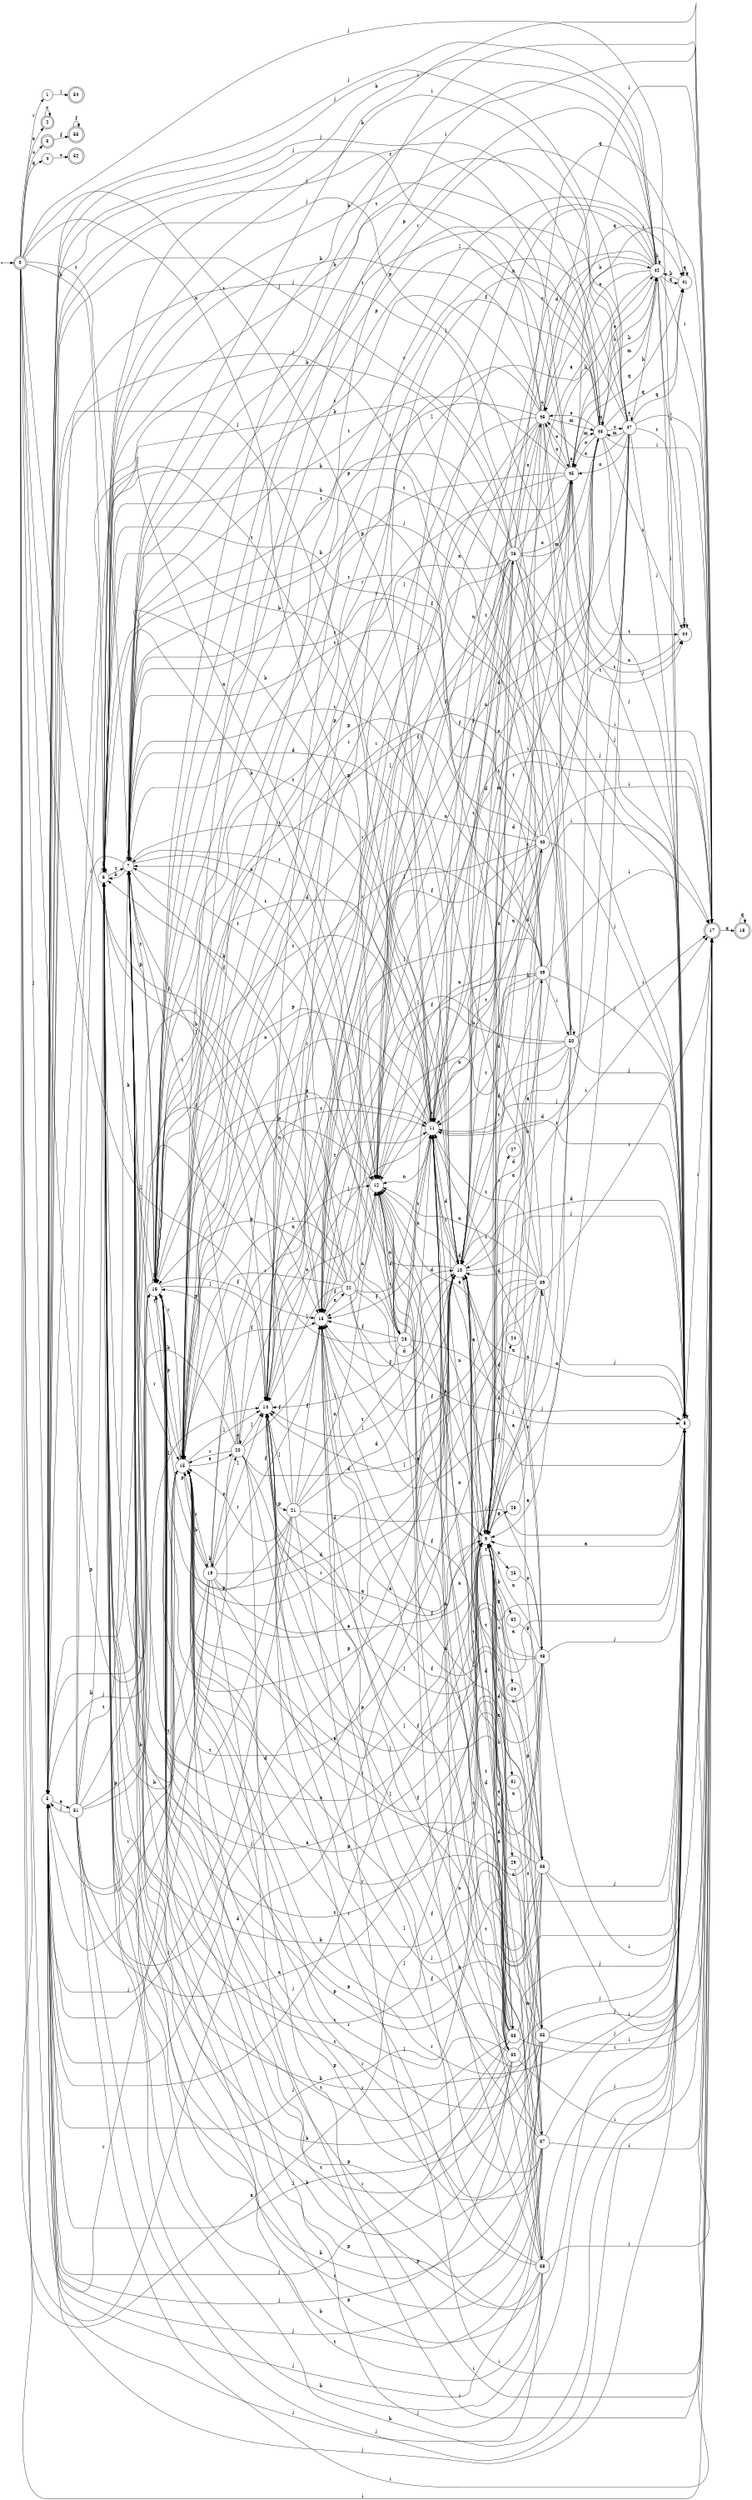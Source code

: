 digraph finite_state_machine {
rankdir=LR;
size="20,20";
node [shape = point]; "dummy0"
node [shape = doublecircle]; "0";"dummy0" -> "0";
node [shape = circle]; "1";
node [shape = doublecircle]; "2";node [shape = doublecircle]; "3";node [shape = circle]; "4";
node [shape = circle]; "5";
node [shape = circle]; "6";
node [shape = circle]; "7";
node [shape = circle]; "8";
node [shape = circle]; "9";
node [shape = circle]; "10";
node [shape = circle]; "11";
node [shape = circle]; "12";
node [shape = circle]; "13";
node [shape = circle]; "14";
node [shape = circle]; "15";
node [shape = circle]; "16";
node [shape = doublecircle]; "17";node [shape = doublecircle]; "18";node [shape = circle]; "19";
node [shape = circle]; "20";
node [shape = circle]; "21";
node [shape = circle]; "22";
node [shape = circle]; "23";
node [shape = circle]; "24";
node [shape = circle]; "25";
node [shape = circle]; "26";
node [shape = circle]; "27";
node [shape = circle]; "28";
node [shape = circle]; "29";
node [shape = circle]; "30";
node [shape = circle]; "31";
node [shape = circle]; "32";
node [shape = circle]; "33";
node [shape = circle]; "34";
node [shape = circle]; "35";
node [shape = circle]; "36";
node [shape = circle]; "37";
node [shape = circle]; "38";
node [shape = circle]; "39";
node [shape = circle]; "40";
node [shape = circle]; "41";
node [shape = circle]; "42";
node [shape = circle]; "43";
node [shape = circle]; "44";
node [shape = circle]; "45";
node [shape = circle]; "46";
node [shape = circle]; "47";
node [shape = circle]; "48";
node [shape = circle]; "49";
node [shape = circle]; "50";
node [shape = circle]; "51";
node [shape = doublecircle]; "52";node [shape = doublecircle]; "53";node [shape = doublecircle]; "54";"0" -> "1" [label = "r"];
 "0" -> "15" [label = "r"];
 "0" -> "2" [label = "e"];
 "0" -> "3" [label = "c"];
 "0" -> "4" [label = "q"];
 "0" -> "8" [label = "j"];
 "0" -> "5" [label = "j"];
 "0" -> "6" [label = "b"];
 "0" -> "11" [label = "t"];
 "0" -> "7" [label = "t"];
 "0" -> "9" [label = "a"];
 "0" -> "10" [label = "d"];
 "0" -> "12" [label = "n"];
 "0" -> "13" [label = "f"];
 "0" -> "14" [label = "l"];
 "0" -> "16" [label = "p"];
 "0" -> "17" [label = "i"];
 "17" -> "18" [label = "q"];
 "18" -> "18" [label = "q"];
 "16" -> "16" [label = "p"];
 "16" -> "8" [label = "j"];
 "16" -> "5" [label = "j"];
 "16" -> "6" [label = "b"];
 "16" -> "11" [label = "t"];
 "16" -> "7" [label = "t"];
 "16" -> "9" [label = "a"];
 "16" -> "10" [label = "d"];
 "16" -> "12" [label = "n"];
 "16" -> "13" [label = "f"];
 "16" -> "14" [label = "l"];
 "16" -> "15" [label = "r"];
 "16" -> "17" [label = "i"];
 "15" -> "15" [label = "r"];
 "15" -> "19" [label = "b"];
 "15" -> "6" [label = "b"];
 "15" -> "20" [label = "e"];
 "15" -> "8" [label = "j"];
 "15" -> "5" [label = "j"];
 "15" -> "11" [label = "t"];
 "15" -> "7" [label = "t"];
 "15" -> "9" [label = "a"];
 "15" -> "10" [label = "d"];
 "15" -> "12" [label = "n"];
 "15" -> "13" [label = "f"];
 "15" -> "14" [label = "l"];
 "15" -> "16" [label = "p"];
 "15" -> "17" [label = "i"];
 "20" -> "20" [label = "e"];
 "20" -> "15" [label = "r"];
 "20" -> "8" [label = "j"];
 "20" -> "5" [label = "j"];
 "20" -> "6" [label = "b"];
 "20" -> "11" [label = "t"];
 "20" -> "7" [label = "t"];
 "20" -> "9" [label = "a"];
 "20" -> "10" [label = "d"];
 "20" -> "12" [label = "n"];
 "20" -> "13" [label = "f"];
 "20" -> "14" [label = "l"];
 "20" -> "16" [label = "p"];
 "20" -> "17" [label = "i"];
 "19" -> "19" [label = "b"];
 "19" -> "6" [label = "b"];
 "19" -> "15" [label = "r"];
 "19" -> "20" [label = "e"];
 "19" -> "8" [label = "j"];
 "19" -> "5" [label = "j"];
 "19" -> "11" [label = "t"];
 "19" -> "7" [label = "t"];
 "19" -> "9" [label = "a"];
 "19" -> "10" [label = "d"];
 "19" -> "12" [label = "n"];
 "19" -> "13" [label = "f"];
 "19" -> "14" [label = "l"];
 "19" -> "16" [label = "p"];
 "19" -> "17" [label = "i"];
 "14" -> "21" [label = "p"];
 "21" -> "14" [label = "l"];
 "21" -> "8" [label = "j"];
 "21" -> "5" [label = "j"];
 "21" -> "6" [label = "b"];
 "21" -> "11" [label = "t"];
 "21" -> "7" [label = "t"];
 "21" -> "9" [label = "a"];
 "21" -> "10" [label = "d"];
 "21" -> "12" [label = "n"];
 "21" -> "13" [label = "f"];
 "21" -> "15" [label = "r"];
 "21" -> "16" [label = "p"];
 "21" -> "17" [label = "i"];
 "13" -> "22" [label = "a"];
 "22" -> "13" [label = "f"];
 "22" -> "8" [label = "j"];
 "22" -> "5" [label = "j"];
 "22" -> "6" [label = "b"];
 "22" -> "11" [label = "t"];
 "22" -> "7" [label = "t"];
 "22" -> "9" [label = "a"];
 "22" -> "10" [label = "d"];
 "22" -> "12" [label = "n"];
 "22" -> "14" [label = "l"];
 "22" -> "15" [label = "r"];
 "22" -> "16" [label = "p"];
 "22" -> "17" [label = "i"];
 "12" -> "23" [label = "c"];
 "23" -> "12" [label = "n"];
 "23" -> "8" [label = "j"];
 "23" -> "5" [label = "j"];
 "23" -> "6" [label = "b"];
 "23" -> "11" [label = "t"];
 "23" -> "7" [label = "t"];
 "23" -> "9" [label = "a"];
 "23" -> "10" [label = "d"];
 "23" -> "13" [label = "f"];
 "23" -> "14" [label = "l"];
 "23" -> "15" [label = "r"];
 "23" -> "16" [label = "p"];
 "23" -> "17" [label = "i"];
 "11" -> "11" [label = "t"];
 "11" -> "7" [label = "t"];
 "11" -> "10" [label = "d"];
 "11" -> "8" [label = "j"];
 "11" -> "5" [label = "j"];
 "11" -> "6" [label = "b"];
 "11" -> "9" [label = "a"];
 "11" -> "12" [label = "n"];
 "11" -> "13" [label = "f"];
 "11" -> "14" [label = "l"];
 "11" -> "15" [label = "r"];
 "11" -> "16" [label = "p"];
 "11" -> "17" [label = "i"];
 "10" -> "10" [label = "d"];
 "10" -> "11" [label = "t"];
 "10" -> "7" [label = "t"];
 "10" -> "8" [label = "j"];
 "10" -> "5" [label = "j"];
 "10" -> "6" [label = "b"];
 "10" -> "9" [label = "a"];
 "10" -> "12" [label = "n"];
 "10" -> "13" [label = "f"];
 "10" -> "14" [label = "l"];
 "10" -> "15" [label = "r"];
 "10" -> "16" [label = "p"];
 "10" -> "17" [label = "i"];
 "9" -> "24" [label = "l"];
 "9" -> "25" [label = "n"];
 "9" -> "26" [label = "m"];
 "9" -> "27" [label = "s"];
 "9" -> "34" [label = "g"];
 "9" -> "28" [label = "g"];
 "9" -> "29" [label = "r"];
 "9" -> "30" [label = "e"];
 "9" -> "31" [label = "c"];
 "9" -> "32" [label = "b"];
 "9" -> "33" [label = "k"];
 "34" -> "35" [label = "p"];
 "35" -> "9" [label = "a"];
 "35" -> "8" [label = "j"];
 "35" -> "5" [label = "j"];
 "35" -> "6" [label = "b"];
 "35" -> "11" [label = "t"];
 "35" -> "7" [label = "t"];
 "35" -> "10" [label = "d"];
 "35" -> "12" [label = "n"];
 "35" -> "13" [label = "f"];
 "35" -> "14" [label = "l"];
 "35" -> "15" [label = "r"];
 "35" -> "16" [label = "p"];
 "35" -> "17" [label = "i"];
 "33" -> "9" [label = "a"];
 "33" -> "8" [label = "j"];
 "33" -> "5" [label = "j"];
 "33" -> "6" [label = "b"];
 "33" -> "11" [label = "t"];
 "33" -> "7" [label = "t"];
 "33" -> "10" [label = "d"];
 "33" -> "12" [label = "n"];
 "33" -> "13" [label = "f"];
 "33" -> "14" [label = "l"];
 "33" -> "15" [label = "r"];
 "33" -> "16" [label = "p"];
 "33" -> "17" [label = "i"];
 "32" -> "36" [label = "g"];
 "36" -> "9" [label = "a"];
 "36" -> "8" [label = "j"];
 "36" -> "5" [label = "j"];
 "36" -> "6" [label = "b"];
 "36" -> "11" [label = "t"];
 "36" -> "7" [label = "t"];
 "36" -> "10" [label = "d"];
 "36" -> "12" [label = "n"];
 "36" -> "13" [label = "f"];
 "36" -> "14" [label = "l"];
 "36" -> "15" [label = "r"];
 "36" -> "16" [label = "p"];
 "36" -> "17" [label = "i"];
 "31" -> "37" [label = "s"];
 "37" -> "9" [label = "a"];
 "37" -> "8" [label = "j"];
 "37" -> "5" [label = "j"];
 "37" -> "6" [label = "b"];
 "37" -> "11" [label = "t"];
 "37" -> "7" [label = "t"];
 "37" -> "10" [label = "d"];
 "37" -> "12" [label = "n"];
 "37" -> "13" [label = "f"];
 "37" -> "14" [label = "l"];
 "37" -> "15" [label = "r"];
 "37" -> "16" [label = "p"];
 "37" -> "17" [label = "i"];
 "30" -> "9" [label = "a"];
 "30" -> "8" [label = "j"];
 "30" -> "5" [label = "j"];
 "30" -> "6" [label = "b"];
 "30" -> "11" [label = "t"];
 "30" -> "7" [label = "t"];
 "30" -> "10" [label = "d"];
 "30" -> "12" [label = "n"];
 "30" -> "13" [label = "f"];
 "30" -> "14" [label = "l"];
 "30" -> "15" [label = "r"];
 "30" -> "16" [label = "p"];
 "30" -> "17" [label = "i"];
 "29" -> "38" [label = "m"];
 "38" -> "9" [label = "a"];
 "38" -> "8" [label = "j"];
 "38" -> "5" [label = "j"];
 "38" -> "6" [label = "b"];
 "38" -> "11" [label = "t"];
 "38" -> "7" [label = "t"];
 "38" -> "10" [label = "d"];
 "38" -> "12" [label = "n"];
 "38" -> "13" [label = "f"];
 "38" -> "14" [label = "l"];
 "38" -> "15" [label = "r"];
 "38" -> "16" [label = "p"];
 "38" -> "17" [label = "i"];
 "28" -> "39" [label = "e"];
 "39" -> "9" [label = "a"];
 "39" -> "8" [label = "j"];
 "39" -> "5" [label = "j"];
 "39" -> "6" [label = "b"];
 "39" -> "11" [label = "t"];
 "39" -> "7" [label = "t"];
 "39" -> "10" [label = "d"];
 "39" -> "12" [label = "n"];
 "39" -> "13" [label = "f"];
 "39" -> "14" [label = "l"];
 "39" -> "15" [label = "r"];
 "39" -> "16" [label = "p"];
 "39" -> "17" [label = "i"];
 "27" -> "40" [label = "k"];
 "40" -> "9" [label = "a"];
 "40" -> "8" [label = "j"];
 "40" -> "5" [label = "j"];
 "40" -> "6" [label = "b"];
 "40" -> "11" [label = "t"];
 "40" -> "7" [label = "t"];
 "40" -> "10" [label = "d"];
 "40" -> "12" [label = "n"];
 "40" -> "13" [label = "f"];
 "40" -> "14" [label = "l"];
 "40" -> "15" [label = "r"];
 "40" -> "16" [label = "p"];
 "40" -> "17" [label = "i"];
 "26" -> "41" [label = "q"];
 "26" -> "42" [label = "k"];
 "26" -> "43" [label = "m"];
 "26" -> "11" [label = "t"];
 "26" -> "44" [label = "t"];
 "26" -> "7" [label = "t"];
 "26" -> "45" [label = "o"];
 "26" -> "46" [label = "o"];
 "26" -> "9" [label = "a"];
 "26" -> "8" [label = "j"];
 "26" -> "5" [label = "j"];
 "26" -> "6" [label = "b"];
 "26" -> "10" [label = "d"];
 "26" -> "12" [label = "n"];
 "26" -> "13" [label = "f"];
 "26" -> "14" [label = "l"];
 "26" -> "15" [label = "r"];
 "26" -> "16" [label = "p"];
 "26" -> "17" [label = "i"];
 "46" -> "45" [label = "o"];
 "46" -> "46" [label = "o"];
 "46" -> "41" [label = "q"];
 "46" -> "42" [label = "k"];
 "46" -> "43" [label = "m"];
 "46" -> "11" [label = "t"];
 "46" -> "44" [label = "t"];
 "46" -> "7" [label = "t"];
 "46" -> "9" [label = "a"];
 "46" -> "8" [label = "j"];
 "46" -> "5" [label = "j"];
 "46" -> "6" [label = "b"];
 "46" -> "10" [label = "d"];
 "46" -> "12" [label = "n"];
 "46" -> "13" [label = "f"];
 "46" -> "14" [label = "l"];
 "46" -> "15" [label = "r"];
 "46" -> "16" [label = "p"];
 "46" -> "17" [label = "i"];
 "45" -> "45" [label = "o"];
 "45" -> "46" [label = "o"];
 "45" -> "11" [label = "t"];
 "45" -> "44" [label = "t"];
 "45" -> "7" [label = "t"];
 "45" -> "41" [label = "q"];
 "45" -> "42" [label = "k"];
 "45" -> "43" [label = "m"];
 "45" -> "9" [label = "a"];
 "45" -> "8" [label = "j"];
 "45" -> "5" [label = "j"];
 "45" -> "6" [label = "b"];
 "45" -> "10" [label = "d"];
 "45" -> "12" [label = "n"];
 "45" -> "13" [label = "f"];
 "45" -> "14" [label = "l"];
 "45" -> "15" [label = "r"];
 "45" -> "16" [label = "p"];
 "45" -> "17" [label = "i"];
 "44" -> "44" [label = "t"];
 "44" -> "45" [label = "o"];
 "43" -> "43" [label = "m"];
 "43" -> "47" [label = "c"];
 "43" -> "41" [label = "q"];
 "43" -> "42" [label = "k"];
 "43" -> "11" [label = "t"];
 "43" -> "44" [label = "t"];
 "43" -> "7" [label = "t"];
 "43" -> "45" [label = "o"];
 "43" -> "46" [label = "o"];
 "43" -> "9" [label = "a"];
 "43" -> "8" [label = "j"];
 "43" -> "5" [label = "j"];
 "43" -> "6" [label = "b"];
 "43" -> "10" [label = "d"];
 "43" -> "12" [label = "n"];
 "43" -> "13" [label = "f"];
 "43" -> "14" [label = "l"];
 "43" -> "15" [label = "r"];
 "43" -> "16" [label = "p"];
 "43" -> "17" [label = "i"];
 "47" -> "47" [label = "c"];
 "47" -> "43" [label = "m"];
 "47" -> "41" [label = "q"];
 "47" -> "42" [label = "k"];
 "47" -> "11" [label = "t"];
 "47" -> "44" [label = "t"];
 "47" -> "7" [label = "t"];
 "47" -> "45" [label = "o"];
 "47" -> "46" [label = "o"];
 "47" -> "9" [label = "a"];
 "47" -> "8" [label = "j"];
 "47" -> "5" [label = "j"];
 "47" -> "6" [label = "b"];
 "47" -> "10" [label = "d"];
 "47" -> "12" [label = "n"];
 "47" -> "13" [label = "f"];
 "47" -> "14" [label = "l"];
 "47" -> "15" [label = "r"];
 "47" -> "16" [label = "p"];
 "47" -> "17" [label = "i"];
 "42" -> "42" [label = "k"];
 "42" -> "41" [label = "q"];
 "42" -> "43" [label = "m"];
 "42" -> "11" [label = "t"];
 "42" -> "44" [label = "t"];
 "42" -> "7" [label = "t"];
 "42" -> "45" [label = "o"];
 "42" -> "46" [label = "o"];
 "42" -> "9" [label = "a"];
 "42" -> "8" [label = "j"];
 "42" -> "5" [label = "j"];
 "42" -> "6" [label = "b"];
 "42" -> "10" [label = "d"];
 "42" -> "12" [label = "n"];
 "42" -> "13" [label = "f"];
 "42" -> "14" [label = "l"];
 "42" -> "15" [label = "r"];
 "42" -> "16" [label = "p"];
 "42" -> "17" [label = "i"];
 "41" -> "41" [label = "q"];
 "41" -> "42" [label = "k"];
 "25" -> "48" [label = "e"];
 "48" -> "9" [label = "a"];
 "48" -> "8" [label = "j"];
 "48" -> "5" [label = "j"];
 "48" -> "6" [label = "b"];
 "48" -> "11" [label = "t"];
 "48" -> "7" [label = "t"];
 "48" -> "10" [label = "d"];
 "48" -> "12" [label = "n"];
 "48" -> "13" [label = "f"];
 "48" -> "14" [label = "l"];
 "48" -> "15" [label = "r"];
 "48" -> "16" [label = "p"];
 "48" -> "17" [label = "i"];
 "24" -> "49" [label = "h"];
 "49" -> "17" [label = "i"];
 "49" -> "50" [label = "i"];
 "49" -> "9" [label = "a"];
 "49" -> "8" [label = "j"];
 "49" -> "5" [label = "j"];
 "49" -> "6" [label = "b"];
 "49" -> "11" [label = "t"];
 "49" -> "7" [label = "t"];
 "49" -> "10" [label = "d"];
 "49" -> "12" [label = "n"];
 "49" -> "13" [label = "f"];
 "49" -> "14" [label = "l"];
 "49" -> "15" [label = "r"];
 "49" -> "16" [label = "p"];
 "50" -> "17" [label = "i"];
 "50" -> "50" [label = "i"];
 "50" -> "9" [label = "a"];
 "50" -> "8" [label = "j"];
 "50" -> "5" [label = "j"];
 "50" -> "6" [label = "b"];
 "50" -> "11" [label = "t"];
 "50" -> "7" [label = "t"];
 "50" -> "10" [label = "d"];
 "50" -> "12" [label = "n"];
 "50" -> "13" [label = "f"];
 "50" -> "14" [label = "l"];
 "50" -> "15" [label = "r"];
 "50" -> "16" [label = "p"];
 "8" -> "8" [label = "j"];
 "8" -> "5" [label = "j"];
 "8" -> "6" [label = "b"];
 "8" -> "11" [label = "t"];
 "8" -> "7" [label = "t"];
 "8" -> "9" [label = "a"];
 "8" -> "10" [label = "d"];
 "8" -> "12" [label = "n"];
 "8" -> "13" [label = "f"];
 "8" -> "14" [label = "l"];
 "8" -> "15" [label = "r"];
 "8" -> "16" [label = "p"];
 "8" -> "17" [label = "i"];
 "7" -> "11" [label = "t"];
 "7" -> "7" [label = "t"];
 "7" -> "6" [label = "b"];
 "7" -> "8" [label = "j"];
 "7" -> "5" [label = "j"];
 "7" -> "9" [label = "a"];
 "7" -> "10" [label = "d"];
 "7" -> "12" [label = "n"];
 "7" -> "13" [label = "f"];
 "7" -> "14" [label = "l"];
 "7" -> "15" [label = "r"];
 "7" -> "16" [label = "p"];
 "7" -> "17" [label = "i"];
 "6" -> "6" [label = "b"];
 "6" -> "7" [label = "t"];
 "5" -> "51" [label = "a"];
 "51" -> "8" [label = "j"];
 "51" -> "5" [label = "j"];
 "51" -> "6" [label = "b"];
 "51" -> "11" [label = "t"];
 "51" -> "7" [label = "t"];
 "51" -> "9" [label = "a"];
 "51" -> "10" [label = "d"];
 "51" -> "12" [label = "n"];
 "51" -> "13" [label = "f"];
 "51" -> "14" [label = "l"];
 "51" -> "15" [label = "r"];
 "51" -> "16" [label = "p"];
 "51" -> "17" [label = "i"];
 "4" -> "52" [label = "c"];
 "3" -> "53" [label = "f"];
 "53" -> "53" [label = "f"];
 "2" -> "2" [label = "e"];
 "1" -> "54" [label = "l"];
 }
